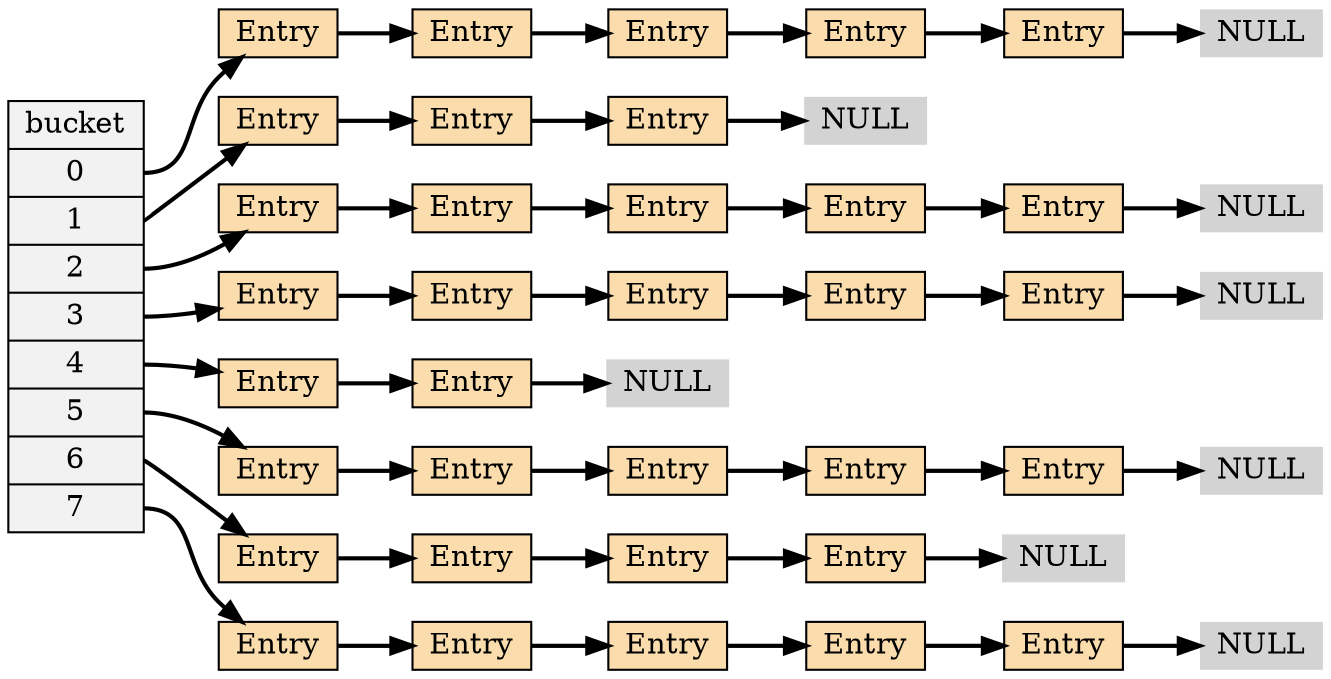 digraph bad_performance_hash {

    rankdir = LR;

    node[shape=record, style = filled];

    edge [style = bold];

    // bucket

    bucket [label="bucket |<0> 0 |<1> 1 |<2> 2 |<3> 3 |<4> 4 |<5> 5 |<6> 6 |<7> 7", fillcolor = "#F2F2F2"];

    // nodes

    node [height=.1];

    // node 0
    node0 [label="Entry", fillcolor = "#FADCAD"];
    node01 [label="Entry", fillcolor = "#FADCAD"];
    node02 [label="Entry", fillcolor = "#FADCAD"];
    node03 [label="Entry", fillcolor = "#FADCAD"];
    node04 [label="Entry", fillcolor = "#FADCAD"];
    node05 [label="NULL", shape=plaintext];

    bucket:0 -> node0;
    node0 -> node01;
    node01 -> node02;
    node02 -> node03;
    node03 -> node04;
    node04 -> node05;

    // node 1
    node1 [label="Entry", fillcolor = "#FADCAD"];
    node11 [label="Entry", fillcolor = "#FADCAD"];
    node12 [label="Entry", fillcolor = "#FADCAD"];
    node13 [label="NULL", shape=plaintext];

    bucket:1 -> node1;
    node1 -> node11;
    node11 -> node12;
    node12 -> node13;

    // node 2
    node2 [label="Entry", fillcolor = "#FADCAD"];
    node21 [label="Entry", fillcolor = "#FADCAD"];
    node22 [label="Entry", fillcolor = "#FADCAD"];
    node23 [label="Entry", fillcolor = "#FADCAD"];
    node24 [label="Entry", fillcolor = "#FADCAD"];
    node25 [label="NULL", shape=plaintext];

    bucket:2 -> node2;
    node2 -> node21;
    node21 -> node22;
    node22 -> node23;
    node23 -> node24;
    node24 -> node25;

    // node 3
    node3 [label="Entry", fillcolor = "#FADCAD"];
    node31 [label="Entry", fillcolor = "#FADCAD"];
    node32 [label="Entry", fillcolor = "#FADCAD"];
    node33 [label="Entry", fillcolor = "#FADCAD"];
    node34 [label="Entry", fillcolor = "#FADCAD"];
    node35 [label="NULL", shape=plaintext];

    bucket:3 -> node3;
    node3 -> node31;
    node31 -> node32;
    node32 -> node33;
    node33 -> node34;
    node34 -> node35;

    // node 4
    node4 [label="Entry", fillcolor = "#FADCAD"];
    node41 [label="Entry", fillcolor = "#FADCAD"];
    node42 [label="NULL", shape=plaintext];

    bucket:4 -> node4;
    node4 -> node41;
    node41 -> node42;

    // node 5
    node5 [label="Entry", fillcolor = "#FADCAD"];
    node51 [label="Entry", fillcolor = "#FADCAD"];
    node52 [label="Entry", fillcolor = "#FADCAD"];
    node53 [label="Entry", fillcolor = "#FADCAD"];
    node54 [label="Entry", fillcolor = "#FADCAD"];
    node55 [label="NULL", shape=plaintext];

    bucket:5 -> node5;
    node5 -> node51;
    node51 -> node52;
    node52 -> node53;
    node53 -> node54;
    node54 -> node55;

    // node 6
    node6 [label="Entry", fillcolor = "#FADCAD"];
    node61 [label="Entry", fillcolor = "#FADCAD"];
    node62 [label="Entry", fillcolor = "#FADCAD"];
    node63 [label="Entry", fillcolor = "#FADCAD"];
    node64 [label="NULL", shape=plaintext];


    bucket:6 -> node6;
    node6 -> node61;
    node61 -> node62;
    node62 -> node63;
    node63 -> node64;

    // node 7
    node7 [label="Entry", fillcolor = "#FADCAD"];
    node71 [label="Entry", fillcolor = "#FADCAD"];
    node72 [label="Entry", fillcolor = "#FADCAD"];
    node73 [label="Entry", fillcolor = "#FADCAD"];
    node74 [label="Entry", fillcolor = "#FADCAD"];
    node75 [label="NULL", shape=plaintext];

    bucket:7 -> node7;
    node7 -> node71;
    node71 -> node72;
    node72 -> node73;
    node73 -> node74;
    node74 -> node75;

}
